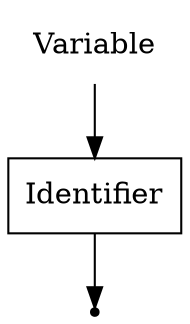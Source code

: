 digraph Variable {
  start [label="Variable" shape=plaintext];
  A [label="Identifier" shape=box];
  end [label="" shape=point];
  start -> A;
  A -> end;
}